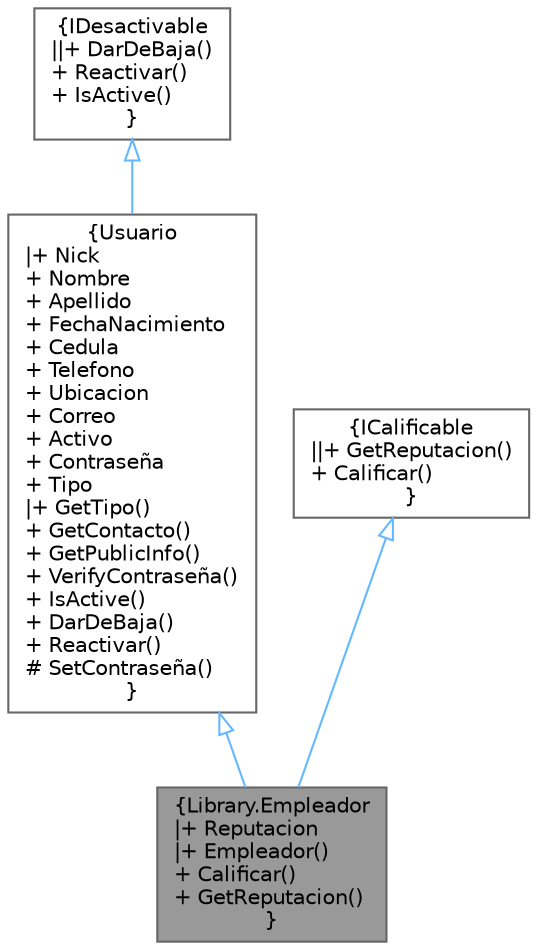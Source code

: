 digraph "Library.Empleador"
{
 // INTERACTIVE_SVG=YES
 // LATEX_PDF_SIZE
  bgcolor="transparent";
  edge [fontname=Helvetica,fontsize=10,labelfontname=Helvetica,labelfontsize=10];
  node [fontname=Helvetica,fontsize=10,shape=box,height=0.2,width=0.4];
  Node1 [label="{Library.Empleador\n|+ Reputacion\l|+ Empleador()\l+ Calificar()\l+ GetReputacion()\l}",height=0.2,width=0.4,color="gray40", fillcolor="grey60", style="filled", fontcolor="black",tooltip="Clase Empleador que hereda de Usuario."];
  Node2 -> Node1 [dir="back",color="steelblue1",style="solid",arrowtail="onormal"];
  Node2 [label="{Usuario\n|+ Nick\l+ Nombre\l+ Apellido\l+ FechaNacimiento\l+ Cedula\l+ Telefono\l+ Ubicacion\l+ Correo\l+ Activo\l+ Contraseña\l+ Tipo\l|+ GetTipo()\l+ GetContacto()\l+ GetPublicInfo()\l+ VerifyContraseña()\l+ IsActive()\l+ DarDeBaja()\l+ Reactivar()\l# SetContraseña()\l}",height=0.2,width=0.4,color="gray40", fillcolor="white", style="filled",URL="$classLibrary_1_1Usuario.html",tooltip="Clase abstracta Usuario para que luego hereden Administrador, Trabajador y Empleador."];
  Node3 -> Node2 [dir="back",color="steelblue1",style="solid",arrowtail="onormal"];
  Node3 [label="{IDesactivable\n||+ DarDeBaja()\l+ Reactivar()\l+ IsActive()\l}",height=0.2,width=0.4,color="gray40", fillcolor="white", style="filled",URL="$interfaceLibrary_1_1IDesactivable.html",tooltip="Interfaz para el manejo de actividad de un usuario, una categoría, etc."];
  Node4 -> Node1 [dir="back",color="steelblue1",style="solid",arrowtail="onormal"];
  Node4 [label="{ICalificable\n||+ GetReputacion()\l+ Calificar()\l}",height=0.2,width=0.4,color="gray40", fillcolor="white", style="filled",URL="$interfaceLibrary_1_1ICalificable.html",tooltip="Interfaz para calificar entre Trabajador/es y Empleador/es."];
}
